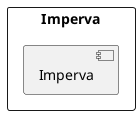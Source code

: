@startuml componentes microsoft usados no Digio

rectangle Imperva as ImpervaCO {
    component Imperva
}

@enduml